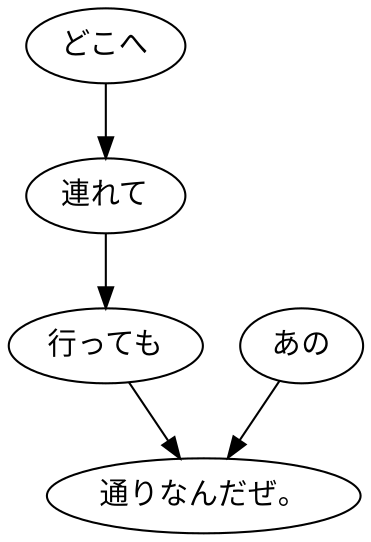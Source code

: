 digraph graph6053 {
	node0 [label="どこへ"];
	node1 [label="連れて"];
	node2 [label="行っても"];
	node3 [label="あの"];
	node4 [label="通りなんだぜ。"];
	node0 -> node1;
	node1 -> node2;
	node2 -> node4;
	node3 -> node4;
}
